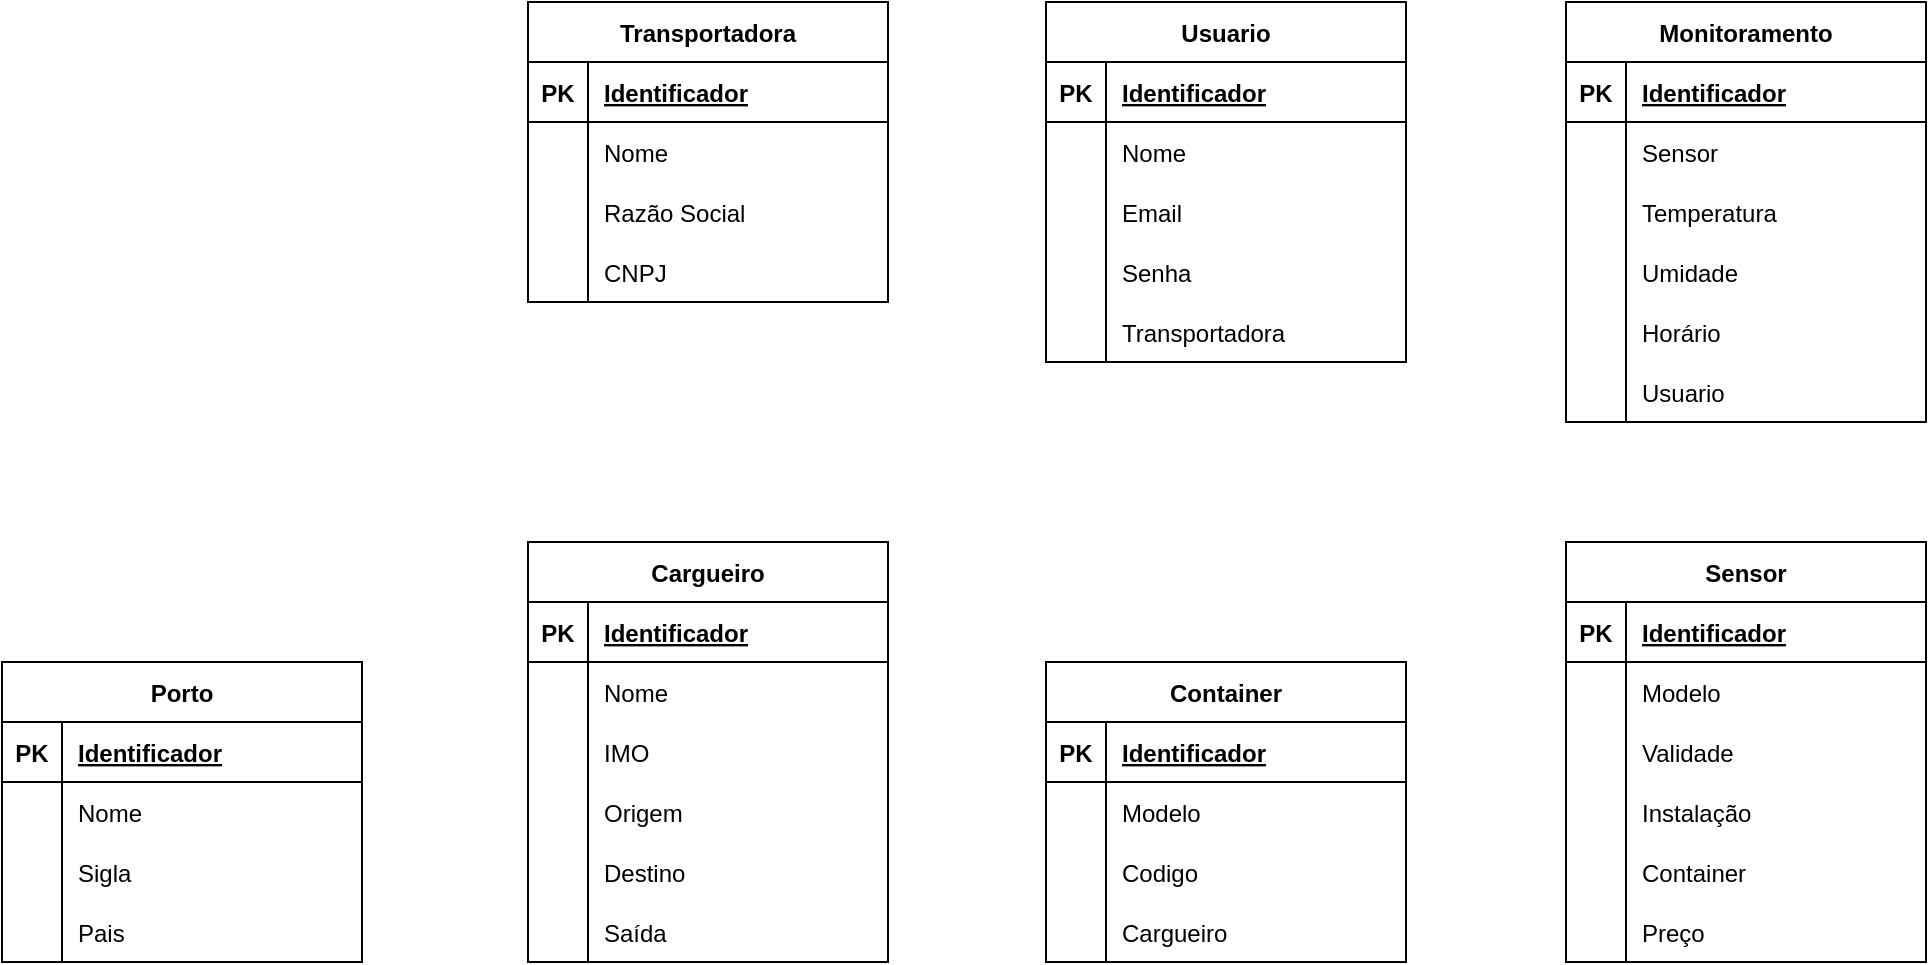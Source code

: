<mxfile version="20.8.10" type="device"><diagram id="R2lEEEUBdFMjLlhIrx00" name="Page-1"><mxGraphModel dx="2058" dy="868" grid="1" gridSize="10" guides="1" tooltips="1" connect="1" arrows="1" fold="1" page="0" pageScale="1" pageWidth="850" pageHeight="1100" math="0" shadow="0" extFonts="Permanent Marker^https://fonts.googleapis.com/css?family=Permanent+Marker"><root><mxCell id="0"/><mxCell id="1" parent="0"/><mxCell id="jOlSKRRwGaX4YoDg2opf-3" value="Transportadora" style="shape=table;startSize=30;container=1;collapsible=1;childLayout=tableLayout;fixedRows=1;rowLines=0;fontStyle=1;align=center;resizeLast=1;" parent="1" vertex="1"><mxGeometry x="181" y="130" width="180" height="150" as="geometry"/></mxCell><mxCell id="jOlSKRRwGaX4YoDg2opf-4" value="" style="shape=tableRow;horizontal=0;startSize=0;swimlaneHead=0;swimlaneBody=0;fillColor=none;collapsible=0;dropTarget=0;points=[[0,0.5],[1,0.5]];portConstraint=eastwest;top=0;left=0;right=0;bottom=1;" parent="jOlSKRRwGaX4YoDg2opf-3" vertex="1"><mxGeometry y="30" width="180" height="30" as="geometry"/></mxCell><mxCell id="jOlSKRRwGaX4YoDg2opf-5" value="PK" style="shape=partialRectangle;connectable=0;fillColor=none;top=0;left=0;bottom=0;right=0;fontStyle=1;overflow=hidden;" parent="jOlSKRRwGaX4YoDg2opf-4" vertex="1"><mxGeometry width="30" height="30" as="geometry"><mxRectangle width="30" height="30" as="alternateBounds"/></mxGeometry></mxCell><mxCell id="jOlSKRRwGaX4YoDg2opf-6" value="Identificador" style="shape=partialRectangle;connectable=0;fillColor=none;top=0;left=0;bottom=0;right=0;align=left;spacingLeft=6;fontStyle=5;overflow=hidden;" parent="jOlSKRRwGaX4YoDg2opf-4" vertex="1"><mxGeometry x="30" width="150" height="30" as="geometry"><mxRectangle width="150" height="30" as="alternateBounds"/></mxGeometry></mxCell><mxCell id="jOlSKRRwGaX4YoDg2opf-7" value="" style="shape=tableRow;horizontal=0;startSize=0;swimlaneHead=0;swimlaneBody=0;fillColor=none;collapsible=0;dropTarget=0;points=[[0,0.5],[1,0.5]];portConstraint=eastwest;top=0;left=0;right=0;bottom=0;" parent="jOlSKRRwGaX4YoDg2opf-3" vertex="1"><mxGeometry y="60" width="180" height="30" as="geometry"/></mxCell><mxCell id="jOlSKRRwGaX4YoDg2opf-8" value="" style="shape=partialRectangle;connectable=0;fillColor=none;top=0;left=0;bottom=0;right=0;editable=1;overflow=hidden;" parent="jOlSKRRwGaX4YoDg2opf-7" vertex="1"><mxGeometry width="30" height="30" as="geometry"><mxRectangle width="30" height="30" as="alternateBounds"/></mxGeometry></mxCell><mxCell id="jOlSKRRwGaX4YoDg2opf-9" value="Nome" style="shape=partialRectangle;connectable=0;fillColor=none;top=0;left=0;bottom=0;right=0;align=left;spacingLeft=6;overflow=hidden;" parent="jOlSKRRwGaX4YoDg2opf-7" vertex="1"><mxGeometry x="30" width="150" height="30" as="geometry"><mxRectangle width="150" height="30" as="alternateBounds"/></mxGeometry></mxCell><mxCell id="jOlSKRRwGaX4YoDg2opf-10" value="" style="shape=tableRow;horizontal=0;startSize=0;swimlaneHead=0;swimlaneBody=0;fillColor=none;collapsible=0;dropTarget=0;points=[[0,0.5],[1,0.5]];portConstraint=eastwest;top=0;left=0;right=0;bottom=0;" parent="jOlSKRRwGaX4YoDg2opf-3" vertex="1"><mxGeometry y="90" width="180" height="30" as="geometry"/></mxCell><mxCell id="jOlSKRRwGaX4YoDg2opf-11" value="" style="shape=partialRectangle;connectable=0;fillColor=none;top=0;left=0;bottom=0;right=0;editable=1;overflow=hidden;" parent="jOlSKRRwGaX4YoDg2opf-10" vertex="1"><mxGeometry width="30" height="30" as="geometry"><mxRectangle width="30" height="30" as="alternateBounds"/></mxGeometry></mxCell><mxCell id="jOlSKRRwGaX4YoDg2opf-12" value="Razão Social" style="shape=partialRectangle;connectable=0;fillColor=none;top=0;left=0;bottom=0;right=0;align=left;spacingLeft=6;overflow=hidden;" parent="jOlSKRRwGaX4YoDg2opf-10" vertex="1"><mxGeometry x="30" width="150" height="30" as="geometry"><mxRectangle width="150" height="30" as="alternateBounds"/></mxGeometry></mxCell><mxCell id="jOlSKRRwGaX4YoDg2opf-13" value="" style="shape=tableRow;horizontal=0;startSize=0;swimlaneHead=0;swimlaneBody=0;fillColor=none;collapsible=0;dropTarget=0;points=[[0,0.5],[1,0.5]];portConstraint=eastwest;top=0;left=0;right=0;bottom=0;" parent="jOlSKRRwGaX4YoDg2opf-3" vertex="1"><mxGeometry y="120" width="180" height="30" as="geometry"/></mxCell><mxCell id="jOlSKRRwGaX4YoDg2opf-14" value="" style="shape=partialRectangle;connectable=0;fillColor=none;top=0;left=0;bottom=0;right=0;editable=1;overflow=hidden;" parent="jOlSKRRwGaX4YoDg2opf-13" vertex="1"><mxGeometry width="30" height="30" as="geometry"><mxRectangle width="30" height="30" as="alternateBounds"/></mxGeometry></mxCell><mxCell id="jOlSKRRwGaX4YoDg2opf-15" value="CNPJ" style="shape=partialRectangle;connectable=0;fillColor=none;top=0;left=0;bottom=0;right=0;align=left;spacingLeft=6;overflow=hidden;" parent="jOlSKRRwGaX4YoDg2opf-13" vertex="1"><mxGeometry x="30" width="150" height="30" as="geometry"><mxRectangle width="150" height="30" as="alternateBounds"/></mxGeometry></mxCell><mxCell id="jOlSKRRwGaX4YoDg2opf-16" value="Porto" style="shape=table;startSize=30;container=1;collapsible=1;childLayout=tableLayout;fixedRows=1;rowLines=0;fontStyle=1;align=center;resizeLast=1;" parent="1" vertex="1"><mxGeometry x="-82" y="460" width="180" height="150" as="geometry"/></mxCell><mxCell id="jOlSKRRwGaX4YoDg2opf-17" value="" style="shape=tableRow;horizontal=0;startSize=0;swimlaneHead=0;swimlaneBody=0;fillColor=none;collapsible=0;dropTarget=0;points=[[0,0.5],[1,0.5]];portConstraint=eastwest;top=0;left=0;right=0;bottom=1;" parent="jOlSKRRwGaX4YoDg2opf-16" vertex="1"><mxGeometry y="30" width="180" height="30" as="geometry"/></mxCell><mxCell id="jOlSKRRwGaX4YoDg2opf-18" value="PK" style="shape=partialRectangle;connectable=0;fillColor=none;top=0;left=0;bottom=0;right=0;fontStyle=1;overflow=hidden;" parent="jOlSKRRwGaX4YoDg2opf-17" vertex="1"><mxGeometry width="30" height="30" as="geometry"><mxRectangle width="30" height="30" as="alternateBounds"/></mxGeometry></mxCell><mxCell id="jOlSKRRwGaX4YoDg2opf-19" value="Identificador" style="shape=partialRectangle;connectable=0;fillColor=none;top=0;left=0;bottom=0;right=0;align=left;spacingLeft=6;fontStyle=5;overflow=hidden;" parent="jOlSKRRwGaX4YoDg2opf-17" vertex="1"><mxGeometry x="30" width="150" height="30" as="geometry"><mxRectangle width="150" height="30" as="alternateBounds"/></mxGeometry></mxCell><mxCell id="jOlSKRRwGaX4YoDg2opf-20" value="" style="shape=tableRow;horizontal=0;startSize=0;swimlaneHead=0;swimlaneBody=0;fillColor=none;collapsible=0;dropTarget=0;points=[[0,0.5],[1,0.5]];portConstraint=eastwest;top=0;left=0;right=0;bottom=0;" parent="jOlSKRRwGaX4YoDg2opf-16" vertex="1"><mxGeometry y="60" width="180" height="30" as="geometry"/></mxCell><mxCell id="jOlSKRRwGaX4YoDg2opf-21" value="" style="shape=partialRectangle;connectable=0;fillColor=none;top=0;left=0;bottom=0;right=0;editable=1;overflow=hidden;" parent="jOlSKRRwGaX4YoDg2opf-20" vertex="1"><mxGeometry width="30" height="30" as="geometry"><mxRectangle width="30" height="30" as="alternateBounds"/></mxGeometry></mxCell><mxCell id="jOlSKRRwGaX4YoDg2opf-22" value="Nome" style="shape=partialRectangle;connectable=0;fillColor=none;top=0;left=0;bottom=0;right=0;align=left;spacingLeft=6;overflow=hidden;" parent="jOlSKRRwGaX4YoDg2opf-20" vertex="1"><mxGeometry x="30" width="150" height="30" as="geometry"><mxRectangle width="150" height="30" as="alternateBounds"/></mxGeometry></mxCell><mxCell id="jOlSKRRwGaX4YoDg2opf-23" value="" style="shape=tableRow;horizontal=0;startSize=0;swimlaneHead=0;swimlaneBody=0;fillColor=none;collapsible=0;dropTarget=0;points=[[0,0.5],[1,0.5]];portConstraint=eastwest;top=0;left=0;right=0;bottom=0;" parent="jOlSKRRwGaX4YoDg2opf-16" vertex="1"><mxGeometry y="90" width="180" height="30" as="geometry"/></mxCell><mxCell id="jOlSKRRwGaX4YoDg2opf-24" value="" style="shape=partialRectangle;connectable=0;fillColor=none;top=0;left=0;bottom=0;right=0;editable=1;overflow=hidden;" parent="jOlSKRRwGaX4YoDg2opf-23" vertex="1"><mxGeometry width="30" height="30" as="geometry"><mxRectangle width="30" height="30" as="alternateBounds"/></mxGeometry></mxCell><mxCell id="jOlSKRRwGaX4YoDg2opf-25" value="Sigla" style="shape=partialRectangle;connectable=0;fillColor=none;top=0;left=0;bottom=0;right=0;align=left;spacingLeft=6;overflow=hidden;" parent="jOlSKRRwGaX4YoDg2opf-23" vertex="1"><mxGeometry x="30" width="150" height="30" as="geometry"><mxRectangle width="150" height="30" as="alternateBounds"/></mxGeometry></mxCell><mxCell id="jOlSKRRwGaX4YoDg2opf-26" value="" style="shape=tableRow;horizontal=0;startSize=0;swimlaneHead=0;swimlaneBody=0;fillColor=none;collapsible=0;dropTarget=0;points=[[0,0.5],[1,0.5]];portConstraint=eastwest;top=0;left=0;right=0;bottom=0;" parent="jOlSKRRwGaX4YoDg2opf-16" vertex="1"><mxGeometry y="120" width="180" height="30" as="geometry"/></mxCell><mxCell id="jOlSKRRwGaX4YoDg2opf-27" value="" style="shape=partialRectangle;connectable=0;fillColor=none;top=0;left=0;bottom=0;right=0;editable=1;overflow=hidden;" parent="jOlSKRRwGaX4YoDg2opf-26" vertex="1"><mxGeometry width="30" height="30" as="geometry"><mxRectangle width="30" height="30" as="alternateBounds"/></mxGeometry></mxCell><mxCell id="jOlSKRRwGaX4YoDg2opf-28" value="Pais" style="shape=partialRectangle;connectable=0;fillColor=none;top=0;left=0;bottom=0;right=0;align=left;spacingLeft=6;overflow=hidden;" parent="jOlSKRRwGaX4YoDg2opf-26" vertex="1"><mxGeometry x="30" width="150" height="30" as="geometry"><mxRectangle width="150" height="30" as="alternateBounds"/></mxGeometry></mxCell><mxCell id="jOlSKRRwGaX4YoDg2opf-29" value="Usuario" style="shape=table;startSize=30;container=1;collapsible=1;childLayout=tableLayout;fixedRows=1;rowLines=0;fontStyle=1;align=center;resizeLast=1;" parent="1" vertex="1"><mxGeometry x="440" y="130" width="180" height="180" as="geometry"/></mxCell><mxCell id="jOlSKRRwGaX4YoDg2opf-30" value="" style="shape=tableRow;horizontal=0;startSize=0;swimlaneHead=0;swimlaneBody=0;fillColor=none;collapsible=0;dropTarget=0;points=[[0,0.5],[1,0.5]];portConstraint=eastwest;top=0;left=0;right=0;bottom=1;" parent="jOlSKRRwGaX4YoDg2opf-29" vertex="1"><mxGeometry y="30" width="180" height="30" as="geometry"/></mxCell><mxCell id="jOlSKRRwGaX4YoDg2opf-31" value="PK" style="shape=partialRectangle;connectable=0;fillColor=none;top=0;left=0;bottom=0;right=0;fontStyle=1;overflow=hidden;" parent="jOlSKRRwGaX4YoDg2opf-30" vertex="1"><mxGeometry width="30" height="30" as="geometry"><mxRectangle width="30" height="30" as="alternateBounds"/></mxGeometry></mxCell><mxCell id="jOlSKRRwGaX4YoDg2opf-32" value="Identificador" style="shape=partialRectangle;connectable=0;fillColor=none;top=0;left=0;bottom=0;right=0;align=left;spacingLeft=6;fontStyle=5;overflow=hidden;" parent="jOlSKRRwGaX4YoDg2opf-30" vertex="1"><mxGeometry x="30" width="150" height="30" as="geometry"><mxRectangle width="150" height="30" as="alternateBounds"/></mxGeometry></mxCell><mxCell id="jOlSKRRwGaX4YoDg2opf-33" value="" style="shape=tableRow;horizontal=0;startSize=0;swimlaneHead=0;swimlaneBody=0;fillColor=none;collapsible=0;dropTarget=0;points=[[0,0.5],[1,0.5]];portConstraint=eastwest;top=0;left=0;right=0;bottom=0;" parent="jOlSKRRwGaX4YoDg2opf-29" vertex="1"><mxGeometry y="60" width="180" height="30" as="geometry"/></mxCell><mxCell id="jOlSKRRwGaX4YoDg2opf-34" value="" style="shape=partialRectangle;connectable=0;fillColor=none;top=0;left=0;bottom=0;right=0;editable=1;overflow=hidden;" parent="jOlSKRRwGaX4YoDg2opf-33" vertex="1"><mxGeometry width="30" height="30" as="geometry"><mxRectangle width="30" height="30" as="alternateBounds"/></mxGeometry></mxCell><mxCell id="jOlSKRRwGaX4YoDg2opf-35" value="Nome" style="shape=partialRectangle;connectable=0;fillColor=none;top=0;left=0;bottom=0;right=0;align=left;spacingLeft=6;overflow=hidden;" parent="jOlSKRRwGaX4YoDg2opf-33" vertex="1"><mxGeometry x="30" width="150" height="30" as="geometry"><mxRectangle width="150" height="30" as="alternateBounds"/></mxGeometry></mxCell><mxCell id="jOlSKRRwGaX4YoDg2opf-36" value="" style="shape=tableRow;horizontal=0;startSize=0;swimlaneHead=0;swimlaneBody=0;fillColor=none;collapsible=0;dropTarget=0;points=[[0,0.5],[1,0.5]];portConstraint=eastwest;top=0;left=0;right=0;bottom=0;" parent="jOlSKRRwGaX4YoDg2opf-29" vertex="1"><mxGeometry y="90" width="180" height="30" as="geometry"/></mxCell><mxCell id="jOlSKRRwGaX4YoDg2opf-37" value="" style="shape=partialRectangle;connectable=0;fillColor=none;top=0;left=0;bottom=0;right=0;editable=1;overflow=hidden;" parent="jOlSKRRwGaX4YoDg2opf-36" vertex="1"><mxGeometry width="30" height="30" as="geometry"><mxRectangle width="30" height="30" as="alternateBounds"/></mxGeometry></mxCell><mxCell id="jOlSKRRwGaX4YoDg2opf-38" value="Email" style="shape=partialRectangle;connectable=0;fillColor=none;top=0;left=0;bottom=0;right=0;align=left;spacingLeft=6;overflow=hidden;" parent="jOlSKRRwGaX4YoDg2opf-36" vertex="1"><mxGeometry x="30" width="150" height="30" as="geometry"><mxRectangle width="150" height="30" as="alternateBounds"/></mxGeometry></mxCell><mxCell id="jOlSKRRwGaX4YoDg2opf-39" value="" style="shape=tableRow;horizontal=0;startSize=0;swimlaneHead=0;swimlaneBody=0;fillColor=none;collapsible=0;dropTarget=0;points=[[0,0.5],[1,0.5]];portConstraint=eastwest;top=0;left=0;right=0;bottom=0;" parent="jOlSKRRwGaX4YoDg2opf-29" vertex="1"><mxGeometry y="120" width="180" height="30" as="geometry"/></mxCell><mxCell id="jOlSKRRwGaX4YoDg2opf-40" value="" style="shape=partialRectangle;connectable=0;fillColor=none;top=0;left=0;bottom=0;right=0;editable=1;overflow=hidden;" parent="jOlSKRRwGaX4YoDg2opf-39" vertex="1"><mxGeometry width="30" height="30" as="geometry"><mxRectangle width="30" height="30" as="alternateBounds"/></mxGeometry></mxCell><mxCell id="jOlSKRRwGaX4YoDg2opf-41" value="Senha" style="shape=partialRectangle;connectable=0;fillColor=none;top=0;left=0;bottom=0;right=0;align=left;spacingLeft=6;overflow=hidden;" parent="jOlSKRRwGaX4YoDg2opf-39" vertex="1"><mxGeometry x="30" width="150" height="30" as="geometry"><mxRectangle width="150" height="30" as="alternateBounds"/></mxGeometry></mxCell><mxCell id="jOlSKRRwGaX4YoDg2opf-42" value="" style="shape=tableRow;horizontal=0;startSize=0;swimlaneHead=0;swimlaneBody=0;fillColor=none;collapsible=0;dropTarget=0;points=[[0,0.5],[1,0.5]];portConstraint=eastwest;top=0;left=0;right=0;bottom=0;" parent="jOlSKRRwGaX4YoDg2opf-29" vertex="1"><mxGeometry y="150" width="180" height="30" as="geometry"/></mxCell><mxCell id="jOlSKRRwGaX4YoDg2opf-43" value="" style="shape=partialRectangle;connectable=0;fillColor=none;top=0;left=0;bottom=0;right=0;editable=1;overflow=hidden;" parent="jOlSKRRwGaX4YoDg2opf-42" vertex="1"><mxGeometry width="30" height="30" as="geometry"><mxRectangle width="30" height="30" as="alternateBounds"/></mxGeometry></mxCell><mxCell id="jOlSKRRwGaX4YoDg2opf-44" value="Transportadora" style="shape=partialRectangle;connectable=0;fillColor=none;top=0;left=0;bottom=0;right=0;align=left;spacingLeft=6;overflow=hidden;" parent="jOlSKRRwGaX4YoDg2opf-42" vertex="1"><mxGeometry x="30" width="150" height="30" as="geometry"><mxRectangle width="150" height="30" as="alternateBounds"/></mxGeometry></mxCell><mxCell id="jOlSKRRwGaX4YoDg2opf-45" value="Cargueiro" style="shape=table;startSize=30;container=1;collapsible=1;childLayout=tableLayout;fixedRows=1;rowLines=0;fontStyle=1;align=center;resizeLast=1;" parent="1" vertex="1"><mxGeometry x="181" y="400" width="180" height="210" as="geometry"/></mxCell><mxCell id="jOlSKRRwGaX4YoDg2opf-46" value="" style="shape=tableRow;horizontal=0;startSize=0;swimlaneHead=0;swimlaneBody=0;fillColor=none;collapsible=0;dropTarget=0;points=[[0,0.5],[1,0.5]];portConstraint=eastwest;top=0;left=0;right=0;bottom=1;" parent="jOlSKRRwGaX4YoDg2opf-45" vertex="1"><mxGeometry y="30" width="180" height="30" as="geometry"/></mxCell><mxCell id="jOlSKRRwGaX4YoDg2opf-47" value="PK" style="shape=partialRectangle;connectable=0;fillColor=none;top=0;left=0;bottom=0;right=0;fontStyle=1;overflow=hidden;" parent="jOlSKRRwGaX4YoDg2opf-46" vertex="1"><mxGeometry width="30" height="30" as="geometry"><mxRectangle width="30" height="30" as="alternateBounds"/></mxGeometry></mxCell><mxCell id="jOlSKRRwGaX4YoDg2opf-48" value="Identificador" style="shape=partialRectangle;connectable=0;fillColor=none;top=0;left=0;bottom=0;right=0;align=left;spacingLeft=6;fontStyle=5;overflow=hidden;" parent="jOlSKRRwGaX4YoDg2opf-46" vertex="1"><mxGeometry x="30" width="150" height="30" as="geometry"><mxRectangle width="150" height="30" as="alternateBounds"/></mxGeometry></mxCell><mxCell id="jOlSKRRwGaX4YoDg2opf-49" value="" style="shape=tableRow;horizontal=0;startSize=0;swimlaneHead=0;swimlaneBody=0;fillColor=none;collapsible=0;dropTarget=0;points=[[0,0.5],[1,0.5]];portConstraint=eastwest;top=0;left=0;right=0;bottom=0;" parent="jOlSKRRwGaX4YoDg2opf-45" vertex="1"><mxGeometry y="60" width="180" height="30" as="geometry"/></mxCell><mxCell id="jOlSKRRwGaX4YoDg2opf-50" value="" style="shape=partialRectangle;connectable=0;fillColor=none;top=0;left=0;bottom=0;right=0;editable=1;overflow=hidden;" parent="jOlSKRRwGaX4YoDg2opf-49" vertex="1"><mxGeometry width="30" height="30" as="geometry"><mxRectangle width="30" height="30" as="alternateBounds"/></mxGeometry></mxCell><mxCell id="jOlSKRRwGaX4YoDg2opf-51" value="Nome" style="shape=partialRectangle;connectable=0;fillColor=none;top=0;left=0;bottom=0;right=0;align=left;spacingLeft=6;overflow=hidden;" parent="jOlSKRRwGaX4YoDg2opf-49" vertex="1"><mxGeometry x="30" width="150" height="30" as="geometry"><mxRectangle width="150" height="30" as="alternateBounds"/></mxGeometry></mxCell><mxCell id="jOlSKRRwGaX4YoDg2opf-52" value="" style="shape=tableRow;horizontal=0;startSize=0;swimlaneHead=0;swimlaneBody=0;fillColor=none;collapsible=0;dropTarget=0;points=[[0,0.5],[1,0.5]];portConstraint=eastwest;top=0;left=0;right=0;bottom=0;" parent="jOlSKRRwGaX4YoDg2opf-45" vertex="1"><mxGeometry y="90" width="180" height="30" as="geometry"/></mxCell><mxCell id="jOlSKRRwGaX4YoDg2opf-53" value="" style="shape=partialRectangle;connectable=0;fillColor=none;top=0;left=0;bottom=0;right=0;editable=1;overflow=hidden;" parent="jOlSKRRwGaX4YoDg2opf-52" vertex="1"><mxGeometry width="30" height="30" as="geometry"><mxRectangle width="30" height="30" as="alternateBounds"/></mxGeometry></mxCell><mxCell id="jOlSKRRwGaX4YoDg2opf-54" value="IMO" style="shape=partialRectangle;connectable=0;fillColor=none;top=0;left=0;bottom=0;right=0;align=left;spacingLeft=6;overflow=hidden;" parent="jOlSKRRwGaX4YoDg2opf-52" vertex="1"><mxGeometry x="30" width="150" height="30" as="geometry"><mxRectangle width="150" height="30" as="alternateBounds"/></mxGeometry></mxCell><mxCell id="jOlSKRRwGaX4YoDg2opf-58" value="" style="shape=tableRow;horizontal=0;startSize=0;swimlaneHead=0;swimlaneBody=0;fillColor=none;collapsible=0;dropTarget=0;points=[[0,0.5],[1,0.5]];portConstraint=eastwest;top=0;left=0;right=0;bottom=0;" parent="jOlSKRRwGaX4YoDg2opf-45" vertex="1"><mxGeometry y="120" width="180" height="30" as="geometry"/></mxCell><mxCell id="jOlSKRRwGaX4YoDg2opf-59" value="" style="shape=partialRectangle;connectable=0;fillColor=none;top=0;left=0;bottom=0;right=0;editable=1;overflow=hidden;" parent="jOlSKRRwGaX4YoDg2opf-58" vertex="1"><mxGeometry width="30" height="30" as="geometry"><mxRectangle width="30" height="30" as="alternateBounds"/></mxGeometry></mxCell><mxCell id="jOlSKRRwGaX4YoDg2opf-60" value="Origem" style="shape=partialRectangle;connectable=0;fillColor=none;top=0;left=0;bottom=0;right=0;align=left;spacingLeft=6;overflow=hidden;" parent="jOlSKRRwGaX4YoDg2opf-58" vertex="1"><mxGeometry x="30" width="150" height="30" as="geometry"><mxRectangle width="150" height="30" as="alternateBounds"/></mxGeometry></mxCell><mxCell id="jOlSKRRwGaX4YoDg2opf-61" value="" style="shape=tableRow;horizontal=0;startSize=0;swimlaneHead=0;swimlaneBody=0;fillColor=none;collapsible=0;dropTarget=0;points=[[0,0.5],[1,0.5]];portConstraint=eastwest;top=0;left=0;right=0;bottom=0;" parent="jOlSKRRwGaX4YoDg2opf-45" vertex="1"><mxGeometry y="150" width="180" height="30" as="geometry"/></mxCell><mxCell id="jOlSKRRwGaX4YoDg2opf-62" value="" style="shape=partialRectangle;connectable=0;fillColor=none;top=0;left=0;bottom=0;right=0;editable=1;overflow=hidden;" parent="jOlSKRRwGaX4YoDg2opf-61" vertex="1"><mxGeometry width="30" height="30" as="geometry"><mxRectangle width="30" height="30" as="alternateBounds"/></mxGeometry></mxCell><mxCell id="jOlSKRRwGaX4YoDg2opf-63" value="Destino" style="shape=partialRectangle;connectable=0;fillColor=none;top=0;left=0;bottom=0;right=0;align=left;spacingLeft=6;overflow=hidden;" parent="jOlSKRRwGaX4YoDg2opf-61" vertex="1"><mxGeometry x="30" width="150" height="30" as="geometry"><mxRectangle width="150" height="30" as="alternateBounds"/></mxGeometry></mxCell><mxCell id="jOlSKRRwGaX4YoDg2opf-55" value="" style="shape=tableRow;horizontal=0;startSize=0;swimlaneHead=0;swimlaneBody=0;fillColor=none;collapsible=0;dropTarget=0;points=[[0,0.5],[1,0.5]];portConstraint=eastwest;top=0;left=0;right=0;bottom=0;" parent="jOlSKRRwGaX4YoDg2opf-45" vertex="1"><mxGeometry y="180" width="180" height="30" as="geometry"/></mxCell><mxCell id="jOlSKRRwGaX4YoDg2opf-56" value="" style="shape=partialRectangle;connectable=0;fillColor=none;top=0;left=0;bottom=0;right=0;editable=1;overflow=hidden;" parent="jOlSKRRwGaX4YoDg2opf-55" vertex="1"><mxGeometry width="30" height="30" as="geometry"><mxRectangle width="30" height="30" as="alternateBounds"/></mxGeometry></mxCell><mxCell id="jOlSKRRwGaX4YoDg2opf-57" value="Saída" style="shape=partialRectangle;connectable=0;fillColor=none;top=0;left=0;bottom=0;right=0;align=left;spacingLeft=6;overflow=hidden;" parent="jOlSKRRwGaX4YoDg2opf-55" vertex="1"><mxGeometry x="30" width="150" height="30" as="geometry"><mxRectangle width="150" height="30" as="alternateBounds"/></mxGeometry></mxCell><mxCell id="jOlSKRRwGaX4YoDg2opf-64" value="Container" style="shape=table;startSize=30;container=1;collapsible=1;childLayout=tableLayout;fixedRows=1;rowLines=0;fontStyle=1;align=center;resizeLast=1;" parent="1" vertex="1"><mxGeometry x="440" y="460" width="180" height="150" as="geometry"/></mxCell><mxCell id="jOlSKRRwGaX4YoDg2opf-65" value="" style="shape=tableRow;horizontal=0;startSize=0;swimlaneHead=0;swimlaneBody=0;fillColor=none;collapsible=0;dropTarget=0;points=[[0,0.5],[1,0.5]];portConstraint=eastwest;top=0;left=0;right=0;bottom=1;" parent="jOlSKRRwGaX4YoDg2opf-64" vertex="1"><mxGeometry y="30" width="180" height="30" as="geometry"/></mxCell><mxCell id="jOlSKRRwGaX4YoDg2opf-66" value="PK" style="shape=partialRectangle;connectable=0;fillColor=none;top=0;left=0;bottom=0;right=0;fontStyle=1;overflow=hidden;" parent="jOlSKRRwGaX4YoDg2opf-65" vertex="1"><mxGeometry width="30" height="30" as="geometry"><mxRectangle width="30" height="30" as="alternateBounds"/></mxGeometry></mxCell><mxCell id="jOlSKRRwGaX4YoDg2opf-67" value="Identificador" style="shape=partialRectangle;connectable=0;fillColor=none;top=0;left=0;bottom=0;right=0;align=left;spacingLeft=6;fontStyle=5;overflow=hidden;" parent="jOlSKRRwGaX4YoDg2opf-65" vertex="1"><mxGeometry x="30" width="150" height="30" as="geometry"><mxRectangle width="150" height="30" as="alternateBounds"/></mxGeometry></mxCell><mxCell id="jOlSKRRwGaX4YoDg2opf-68" value="" style="shape=tableRow;horizontal=0;startSize=0;swimlaneHead=0;swimlaneBody=0;fillColor=none;collapsible=0;dropTarget=0;points=[[0,0.5],[1,0.5]];portConstraint=eastwest;top=0;left=0;right=0;bottom=0;" parent="jOlSKRRwGaX4YoDg2opf-64" vertex="1"><mxGeometry y="60" width="180" height="30" as="geometry"/></mxCell><mxCell id="jOlSKRRwGaX4YoDg2opf-69" value="" style="shape=partialRectangle;connectable=0;fillColor=none;top=0;left=0;bottom=0;right=0;editable=1;overflow=hidden;" parent="jOlSKRRwGaX4YoDg2opf-68" vertex="1"><mxGeometry width="30" height="30" as="geometry"><mxRectangle width="30" height="30" as="alternateBounds"/></mxGeometry></mxCell><mxCell id="jOlSKRRwGaX4YoDg2opf-70" value="Modelo" style="shape=partialRectangle;connectable=0;fillColor=none;top=0;left=0;bottom=0;right=0;align=left;spacingLeft=6;overflow=hidden;" parent="jOlSKRRwGaX4YoDg2opf-68" vertex="1"><mxGeometry x="30" width="150" height="30" as="geometry"><mxRectangle width="150" height="30" as="alternateBounds"/></mxGeometry></mxCell><mxCell id="jOlSKRRwGaX4YoDg2opf-71" value="" style="shape=tableRow;horizontal=0;startSize=0;swimlaneHead=0;swimlaneBody=0;fillColor=none;collapsible=0;dropTarget=0;points=[[0,0.5],[1,0.5]];portConstraint=eastwest;top=0;left=0;right=0;bottom=0;" parent="jOlSKRRwGaX4YoDg2opf-64" vertex="1"><mxGeometry y="90" width="180" height="30" as="geometry"/></mxCell><mxCell id="jOlSKRRwGaX4YoDg2opf-72" value="" style="shape=partialRectangle;connectable=0;fillColor=none;top=0;left=0;bottom=0;right=0;editable=1;overflow=hidden;" parent="jOlSKRRwGaX4YoDg2opf-71" vertex="1"><mxGeometry width="30" height="30" as="geometry"><mxRectangle width="30" height="30" as="alternateBounds"/></mxGeometry></mxCell><mxCell id="jOlSKRRwGaX4YoDg2opf-73" value="Codigo" style="shape=partialRectangle;connectable=0;fillColor=none;top=0;left=0;bottom=0;right=0;align=left;spacingLeft=6;overflow=hidden;" parent="jOlSKRRwGaX4YoDg2opf-71" vertex="1"><mxGeometry x="30" width="150" height="30" as="geometry"><mxRectangle width="150" height="30" as="alternateBounds"/></mxGeometry></mxCell><mxCell id="jOlSKRRwGaX4YoDg2opf-74" value="" style="shape=tableRow;horizontal=0;startSize=0;swimlaneHead=0;swimlaneBody=0;fillColor=none;collapsible=0;dropTarget=0;points=[[0,0.5],[1,0.5]];portConstraint=eastwest;top=0;left=0;right=0;bottom=0;" parent="jOlSKRRwGaX4YoDg2opf-64" vertex="1"><mxGeometry y="120" width="180" height="30" as="geometry"/></mxCell><mxCell id="jOlSKRRwGaX4YoDg2opf-75" value="" style="shape=partialRectangle;connectable=0;fillColor=none;top=0;left=0;bottom=0;right=0;editable=1;overflow=hidden;" parent="jOlSKRRwGaX4YoDg2opf-74" vertex="1"><mxGeometry width="30" height="30" as="geometry"><mxRectangle width="30" height="30" as="alternateBounds"/></mxGeometry></mxCell><mxCell id="jOlSKRRwGaX4YoDg2opf-76" value="Cargueiro" style="shape=partialRectangle;connectable=0;fillColor=none;top=0;left=0;bottom=0;right=0;align=left;spacingLeft=6;overflow=hidden;" parent="jOlSKRRwGaX4YoDg2opf-74" vertex="1"><mxGeometry x="30" width="150" height="30" as="geometry"><mxRectangle width="150" height="30" as="alternateBounds"/></mxGeometry></mxCell><mxCell id="jOlSKRRwGaX4YoDg2opf-77" value="Sensor" style="shape=table;startSize=30;container=1;collapsible=1;childLayout=tableLayout;fixedRows=1;rowLines=0;fontStyle=1;align=center;resizeLast=1;" parent="1" vertex="1"><mxGeometry x="700" y="400" width="180" height="210" as="geometry"/></mxCell><mxCell id="jOlSKRRwGaX4YoDg2opf-78" value="" style="shape=tableRow;horizontal=0;startSize=0;swimlaneHead=0;swimlaneBody=0;fillColor=none;collapsible=0;dropTarget=0;points=[[0,0.5],[1,0.5]];portConstraint=eastwest;top=0;left=0;right=0;bottom=1;" parent="jOlSKRRwGaX4YoDg2opf-77" vertex="1"><mxGeometry y="30" width="180" height="30" as="geometry"/></mxCell><mxCell id="jOlSKRRwGaX4YoDg2opf-79" value="PK" style="shape=partialRectangle;connectable=0;fillColor=none;top=0;left=0;bottom=0;right=0;fontStyle=1;overflow=hidden;" parent="jOlSKRRwGaX4YoDg2opf-78" vertex="1"><mxGeometry width="30" height="30" as="geometry"><mxRectangle width="30" height="30" as="alternateBounds"/></mxGeometry></mxCell><mxCell id="jOlSKRRwGaX4YoDg2opf-80" value="Identificador" style="shape=partialRectangle;connectable=0;fillColor=none;top=0;left=0;bottom=0;right=0;align=left;spacingLeft=6;fontStyle=5;overflow=hidden;" parent="jOlSKRRwGaX4YoDg2opf-78" vertex="1"><mxGeometry x="30" width="150" height="30" as="geometry"><mxRectangle width="150" height="30" as="alternateBounds"/></mxGeometry></mxCell><mxCell id="jOlSKRRwGaX4YoDg2opf-81" value="" style="shape=tableRow;horizontal=0;startSize=0;swimlaneHead=0;swimlaneBody=0;fillColor=none;collapsible=0;dropTarget=0;points=[[0,0.5],[1,0.5]];portConstraint=eastwest;top=0;left=0;right=0;bottom=0;" parent="jOlSKRRwGaX4YoDg2opf-77" vertex="1"><mxGeometry y="60" width="180" height="30" as="geometry"/></mxCell><mxCell id="jOlSKRRwGaX4YoDg2opf-82" value="" style="shape=partialRectangle;connectable=0;fillColor=none;top=0;left=0;bottom=0;right=0;editable=1;overflow=hidden;" parent="jOlSKRRwGaX4YoDg2opf-81" vertex="1"><mxGeometry width="30" height="30" as="geometry"><mxRectangle width="30" height="30" as="alternateBounds"/></mxGeometry></mxCell><mxCell id="jOlSKRRwGaX4YoDg2opf-83" value="Modelo" style="shape=partialRectangle;connectable=0;fillColor=none;top=0;left=0;bottom=0;right=0;align=left;spacingLeft=6;overflow=hidden;" parent="jOlSKRRwGaX4YoDg2opf-81" vertex="1"><mxGeometry x="30" width="150" height="30" as="geometry"><mxRectangle width="150" height="30" as="alternateBounds"/></mxGeometry></mxCell><mxCell id="jOlSKRRwGaX4YoDg2opf-84" value="" style="shape=tableRow;horizontal=0;startSize=0;swimlaneHead=0;swimlaneBody=0;fillColor=none;collapsible=0;dropTarget=0;points=[[0,0.5],[1,0.5]];portConstraint=eastwest;top=0;left=0;right=0;bottom=0;" parent="jOlSKRRwGaX4YoDg2opf-77" vertex="1"><mxGeometry y="90" width="180" height="30" as="geometry"/></mxCell><mxCell id="jOlSKRRwGaX4YoDg2opf-85" value="" style="shape=partialRectangle;connectable=0;fillColor=none;top=0;left=0;bottom=0;right=0;editable=1;overflow=hidden;" parent="jOlSKRRwGaX4YoDg2opf-84" vertex="1"><mxGeometry width="30" height="30" as="geometry"><mxRectangle width="30" height="30" as="alternateBounds"/></mxGeometry></mxCell><mxCell id="jOlSKRRwGaX4YoDg2opf-86" value="Validade" style="shape=partialRectangle;connectable=0;fillColor=none;top=0;left=0;bottom=0;right=0;align=left;spacingLeft=6;overflow=hidden;" parent="jOlSKRRwGaX4YoDg2opf-84" vertex="1"><mxGeometry x="30" width="150" height="30" as="geometry"><mxRectangle width="150" height="30" as="alternateBounds"/></mxGeometry></mxCell><mxCell id="jOlSKRRwGaX4YoDg2opf-87" value="" style="shape=tableRow;horizontal=0;startSize=0;swimlaneHead=0;swimlaneBody=0;fillColor=none;collapsible=0;dropTarget=0;points=[[0,0.5],[1,0.5]];portConstraint=eastwest;top=0;left=0;right=0;bottom=0;" parent="jOlSKRRwGaX4YoDg2opf-77" vertex="1"><mxGeometry y="120" width="180" height="30" as="geometry"/></mxCell><mxCell id="jOlSKRRwGaX4YoDg2opf-88" value="" style="shape=partialRectangle;connectable=0;fillColor=none;top=0;left=0;bottom=0;right=0;editable=1;overflow=hidden;" parent="jOlSKRRwGaX4YoDg2opf-87" vertex="1"><mxGeometry width="30" height="30" as="geometry"><mxRectangle width="30" height="30" as="alternateBounds"/></mxGeometry></mxCell><mxCell id="jOlSKRRwGaX4YoDg2opf-89" value="Instalação" style="shape=partialRectangle;connectable=0;fillColor=none;top=0;left=0;bottom=0;right=0;align=left;spacingLeft=6;overflow=hidden;" parent="jOlSKRRwGaX4YoDg2opf-87" vertex="1"><mxGeometry x="30" width="150" height="30" as="geometry"><mxRectangle width="150" height="30" as="alternateBounds"/></mxGeometry></mxCell><mxCell id="jOlSKRRwGaX4YoDg2opf-90" value="" style="shape=tableRow;horizontal=0;startSize=0;swimlaneHead=0;swimlaneBody=0;fillColor=none;collapsible=0;dropTarget=0;points=[[0,0.5],[1,0.5]];portConstraint=eastwest;top=0;left=0;right=0;bottom=0;" parent="jOlSKRRwGaX4YoDg2opf-77" vertex="1"><mxGeometry y="150" width="180" height="30" as="geometry"/></mxCell><mxCell id="jOlSKRRwGaX4YoDg2opf-91" value="" style="shape=partialRectangle;connectable=0;fillColor=none;top=0;left=0;bottom=0;right=0;editable=1;overflow=hidden;" parent="jOlSKRRwGaX4YoDg2opf-90" vertex="1"><mxGeometry width="30" height="30" as="geometry"><mxRectangle width="30" height="30" as="alternateBounds"/></mxGeometry></mxCell><mxCell id="jOlSKRRwGaX4YoDg2opf-92" value="Container" style="shape=partialRectangle;connectable=0;fillColor=none;top=0;left=0;bottom=0;right=0;align=left;spacingLeft=6;overflow=hidden;" parent="jOlSKRRwGaX4YoDg2opf-90" vertex="1"><mxGeometry x="30" width="150" height="30" as="geometry"><mxRectangle width="150" height="30" as="alternateBounds"/></mxGeometry></mxCell><mxCell id="jOlSKRRwGaX4YoDg2opf-93" value="" style="shape=tableRow;horizontal=0;startSize=0;swimlaneHead=0;swimlaneBody=0;fillColor=none;collapsible=0;dropTarget=0;points=[[0,0.5],[1,0.5]];portConstraint=eastwest;top=0;left=0;right=0;bottom=0;" parent="jOlSKRRwGaX4YoDg2opf-77" vertex="1"><mxGeometry y="180" width="180" height="30" as="geometry"/></mxCell><mxCell id="jOlSKRRwGaX4YoDg2opf-94" value="" style="shape=partialRectangle;connectable=0;fillColor=none;top=0;left=0;bottom=0;right=0;editable=1;overflow=hidden;" parent="jOlSKRRwGaX4YoDg2opf-93" vertex="1"><mxGeometry width="30" height="30" as="geometry"><mxRectangle width="30" height="30" as="alternateBounds"/></mxGeometry></mxCell><mxCell id="jOlSKRRwGaX4YoDg2opf-95" value="Preço" style="shape=partialRectangle;connectable=0;fillColor=none;top=0;left=0;bottom=0;right=0;align=left;spacingLeft=6;overflow=hidden;" parent="jOlSKRRwGaX4YoDg2opf-93" vertex="1"><mxGeometry x="30" width="150" height="30" as="geometry"><mxRectangle width="150" height="30" as="alternateBounds"/></mxGeometry></mxCell><mxCell id="jOlSKRRwGaX4YoDg2opf-96" value="Monitoramento" style="shape=table;startSize=30;container=1;collapsible=1;childLayout=tableLayout;fixedRows=1;rowLines=0;fontStyle=1;align=center;resizeLast=1;" parent="1" vertex="1"><mxGeometry x="700" y="130" width="180" height="210" as="geometry"/></mxCell><mxCell id="jOlSKRRwGaX4YoDg2opf-97" value="" style="shape=tableRow;horizontal=0;startSize=0;swimlaneHead=0;swimlaneBody=0;fillColor=none;collapsible=0;dropTarget=0;points=[[0,0.5],[1,0.5]];portConstraint=eastwest;top=0;left=0;right=0;bottom=1;" parent="jOlSKRRwGaX4YoDg2opf-96" vertex="1"><mxGeometry y="30" width="180" height="30" as="geometry"/></mxCell><mxCell id="jOlSKRRwGaX4YoDg2opf-98" value="PK" style="shape=partialRectangle;connectable=0;fillColor=none;top=0;left=0;bottom=0;right=0;fontStyle=1;overflow=hidden;" parent="jOlSKRRwGaX4YoDg2opf-97" vertex="1"><mxGeometry width="30" height="30" as="geometry"><mxRectangle width="30" height="30" as="alternateBounds"/></mxGeometry></mxCell><mxCell id="jOlSKRRwGaX4YoDg2opf-99" value="Identificador" style="shape=partialRectangle;connectable=0;fillColor=none;top=0;left=0;bottom=0;right=0;align=left;spacingLeft=6;fontStyle=5;overflow=hidden;" parent="jOlSKRRwGaX4YoDg2opf-97" vertex="1"><mxGeometry x="30" width="150" height="30" as="geometry"><mxRectangle width="150" height="30" as="alternateBounds"/></mxGeometry></mxCell><mxCell id="jOlSKRRwGaX4YoDg2opf-112" value="" style="shape=tableRow;horizontal=0;startSize=0;swimlaneHead=0;swimlaneBody=0;fillColor=none;collapsible=0;dropTarget=0;points=[[0,0.5],[1,0.5]];portConstraint=eastwest;top=0;left=0;right=0;bottom=0;" parent="jOlSKRRwGaX4YoDg2opf-96" vertex="1"><mxGeometry y="60" width="180" height="30" as="geometry"/></mxCell><mxCell id="jOlSKRRwGaX4YoDg2opf-113" value="" style="shape=partialRectangle;connectable=0;fillColor=none;top=0;left=0;bottom=0;right=0;editable=1;overflow=hidden;" parent="jOlSKRRwGaX4YoDg2opf-112" vertex="1"><mxGeometry width="30" height="30" as="geometry"><mxRectangle width="30" height="30" as="alternateBounds"/></mxGeometry></mxCell><mxCell id="jOlSKRRwGaX4YoDg2opf-114" value="Sensor" style="shape=partialRectangle;connectable=0;fillColor=none;top=0;left=0;bottom=0;right=0;align=left;spacingLeft=6;overflow=hidden;" parent="jOlSKRRwGaX4YoDg2opf-112" vertex="1"><mxGeometry x="30" width="150" height="30" as="geometry"><mxRectangle width="150" height="30" as="alternateBounds"/></mxGeometry></mxCell><mxCell id="jOlSKRRwGaX4YoDg2opf-100" value="" style="shape=tableRow;horizontal=0;startSize=0;swimlaneHead=0;swimlaneBody=0;fillColor=none;collapsible=0;dropTarget=0;points=[[0,0.5],[1,0.5]];portConstraint=eastwest;top=0;left=0;right=0;bottom=0;" parent="jOlSKRRwGaX4YoDg2opf-96" vertex="1"><mxGeometry y="90" width="180" height="30" as="geometry"/></mxCell><mxCell id="jOlSKRRwGaX4YoDg2opf-101" value="" style="shape=partialRectangle;connectable=0;fillColor=none;top=0;left=0;bottom=0;right=0;editable=1;overflow=hidden;" parent="jOlSKRRwGaX4YoDg2opf-100" vertex="1"><mxGeometry width="30" height="30" as="geometry"><mxRectangle width="30" height="30" as="alternateBounds"/></mxGeometry></mxCell><mxCell id="jOlSKRRwGaX4YoDg2opf-102" value="Temperatura" style="shape=partialRectangle;connectable=0;fillColor=none;top=0;left=0;bottom=0;right=0;align=left;spacingLeft=6;overflow=hidden;" parent="jOlSKRRwGaX4YoDg2opf-100" vertex="1"><mxGeometry x="30" width="150" height="30" as="geometry"><mxRectangle width="150" height="30" as="alternateBounds"/></mxGeometry></mxCell><mxCell id="jOlSKRRwGaX4YoDg2opf-103" value="" style="shape=tableRow;horizontal=0;startSize=0;swimlaneHead=0;swimlaneBody=0;fillColor=none;collapsible=0;dropTarget=0;points=[[0,0.5],[1,0.5]];portConstraint=eastwest;top=0;left=0;right=0;bottom=0;" parent="jOlSKRRwGaX4YoDg2opf-96" vertex="1"><mxGeometry y="120" width="180" height="30" as="geometry"/></mxCell><mxCell id="jOlSKRRwGaX4YoDg2opf-104" value="" style="shape=partialRectangle;connectable=0;fillColor=none;top=0;left=0;bottom=0;right=0;editable=1;overflow=hidden;" parent="jOlSKRRwGaX4YoDg2opf-103" vertex="1"><mxGeometry width="30" height="30" as="geometry"><mxRectangle width="30" height="30" as="alternateBounds"/></mxGeometry></mxCell><mxCell id="jOlSKRRwGaX4YoDg2opf-105" value="Umidade" style="shape=partialRectangle;connectable=0;fillColor=none;top=0;left=0;bottom=0;right=0;align=left;spacingLeft=6;overflow=hidden;" parent="jOlSKRRwGaX4YoDg2opf-103" vertex="1"><mxGeometry x="30" width="150" height="30" as="geometry"><mxRectangle width="150" height="30" as="alternateBounds"/></mxGeometry></mxCell><mxCell id="jOlSKRRwGaX4YoDg2opf-106" value="" style="shape=tableRow;horizontal=0;startSize=0;swimlaneHead=0;swimlaneBody=0;fillColor=none;collapsible=0;dropTarget=0;points=[[0,0.5],[1,0.5]];portConstraint=eastwest;top=0;left=0;right=0;bottom=0;" parent="jOlSKRRwGaX4YoDg2opf-96" vertex="1"><mxGeometry y="150" width="180" height="30" as="geometry"/></mxCell><mxCell id="jOlSKRRwGaX4YoDg2opf-107" value="" style="shape=partialRectangle;connectable=0;fillColor=none;top=0;left=0;bottom=0;right=0;editable=1;overflow=hidden;" parent="jOlSKRRwGaX4YoDg2opf-106" vertex="1"><mxGeometry width="30" height="30" as="geometry"><mxRectangle width="30" height="30" as="alternateBounds"/></mxGeometry></mxCell><mxCell id="jOlSKRRwGaX4YoDg2opf-108" value="Horário" style="shape=partialRectangle;connectable=0;fillColor=none;top=0;left=0;bottom=0;right=0;align=left;spacingLeft=6;overflow=hidden;" parent="jOlSKRRwGaX4YoDg2opf-106" vertex="1"><mxGeometry x="30" width="150" height="30" as="geometry"><mxRectangle width="150" height="30" as="alternateBounds"/></mxGeometry></mxCell><mxCell id="jOlSKRRwGaX4YoDg2opf-109" value="" style="shape=tableRow;horizontal=0;startSize=0;swimlaneHead=0;swimlaneBody=0;fillColor=none;collapsible=0;dropTarget=0;points=[[0,0.5],[1,0.5]];portConstraint=eastwest;top=0;left=0;right=0;bottom=0;" parent="jOlSKRRwGaX4YoDg2opf-96" vertex="1"><mxGeometry y="180" width="180" height="30" as="geometry"/></mxCell><mxCell id="jOlSKRRwGaX4YoDg2opf-110" value="" style="shape=partialRectangle;connectable=0;fillColor=none;top=0;left=0;bottom=0;right=0;editable=1;overflow=hidden;" parent="jOlSKRRwGaX4YoDg2opf-109" vertex="1"><mxGeometry width="30" height="30" as="geometry"><mxRectangle width="30" height="30" as="alternateBounds"/></mxGeometry></mxCell><mxCell id="jOlSKRRwGaX4YoDg2opf-111" value="Usuario" style="shape=partialRectangle;connectable=0;fillColor=none;top=0;left=0;bottom=0;right=0;align=left;spacingLeft=6;overflow=hidden;" parent="jOlSKRRwGaX4YoDg2opf-109" vertex="1"><mxGeometry x="30" width="150" height="30" as="geometry"><mxRectangle width="150" height="30" as="alternateBounds"/></mxGeometry></mxCell></root></mxGraphModel></diagram></mxfile>